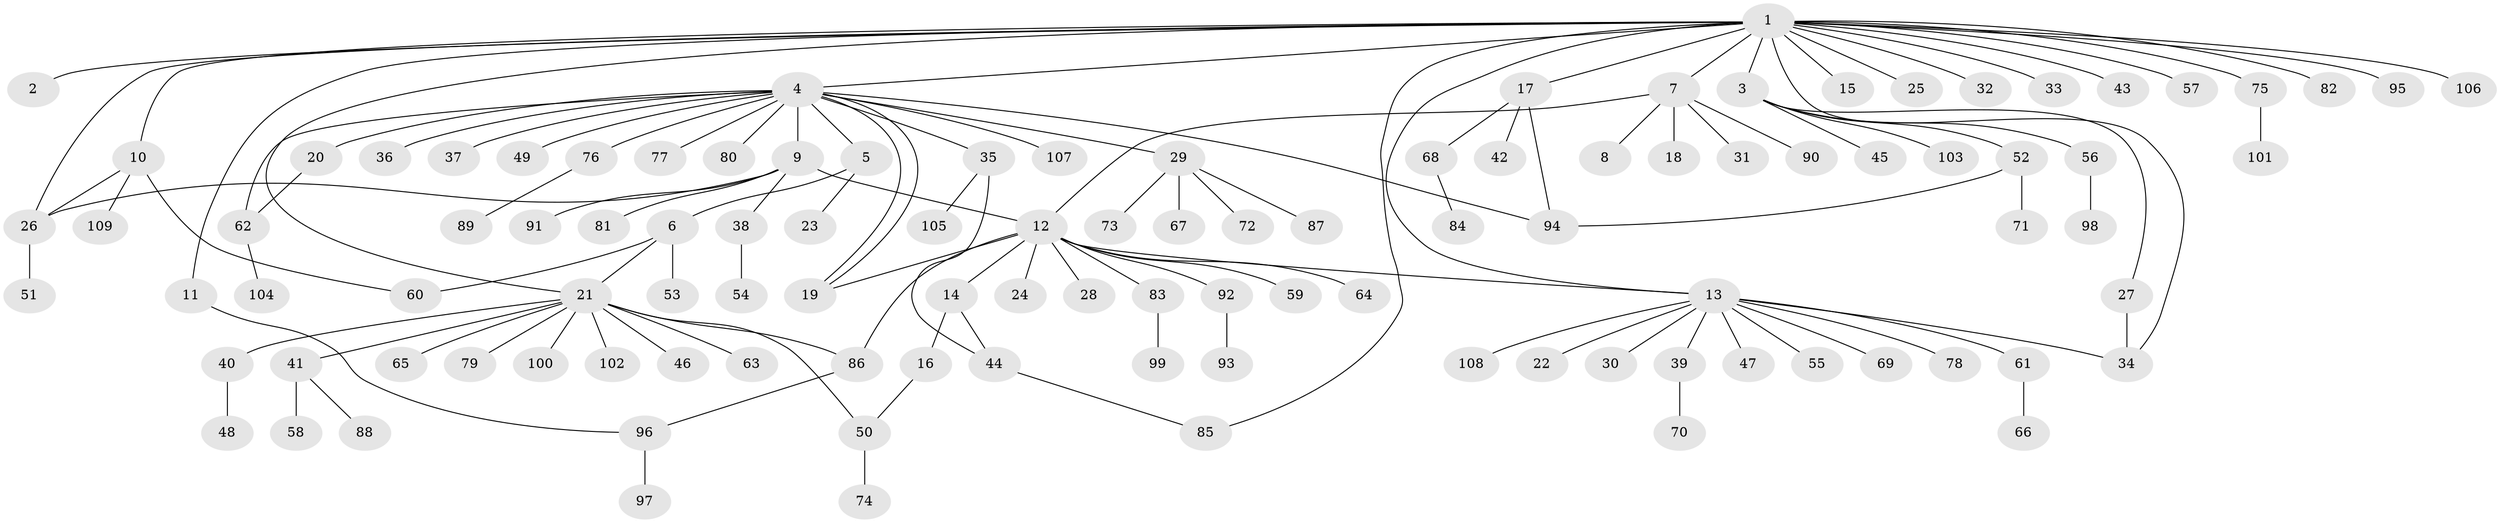 // coarse degree distribution, {11: 0.030303030303030304, 1: 0.6363636363636364, 4: 0.06060606060606061, 20: 0.015151515151515152, 3: 0.13636363636363635, 2: 0.09090909090909091, 10: 0.015151515151515152, 13: 0.015151515151515152}
// Generated by graph-tools (version 1.1) at 2025/36/03/04/25 23:36:55]
// undirected, 109 vertices, 126 edges
graph export_dot {
  node [color=gray90,style=filled];
  1;
  2;
  3;
  4;
  5;
  6;
  7;
  8;
  9;
  10;
  11;
  12;
  13;
  14;
  15;
  16;
  17;
  18;
  19;
  20;
  21;
  22;
  23;
  24;
  25;
  26;
  27;
  28;
  29;
  30;
  31;
  32;
  33;
  34;
  35;
  36;
  37;
  38;
  39;
  40;
  41;
  42;
  43;
  44;
  45;
  46;
  47;
  48;
  49;
  50;
  51;
  52;
  53;
  54;
  55;
  56;
  57;
  58;
  59;
  60;
  61;
  62;
  63;
  64;
  65;
  66;
  67;
  68;
  69;
  70;
  71;
  72;
  73;
  74;
  75;
  76;
  77;
  78;
  79;
  80;
  81;
  82;
  83;
  84;
  85;
  86;
  87;
  88;
  89;
  90;
  91;
  92;
  93;
  94;
  95;
  96;
  97;
  98;
  99;
  100;
  101;
  102;
  103;
  104;
  105;
  106;
  107;
  108;
  109;
  1 -- 2;
  1 -- 3;
  1 -- 4;
  1 -- 7;
  1 -- 10;
  1 -- 11;
  1 -- 13;
  1 -- 15;
  1 -- 17;
  1 -- 21;
  1 -- 25;
  1 -- 26;
  1 -- 32;
  1 -- 33;
  1 -- 34;
  1 -- 43;
  1 -- 57;
  1 -- 75;
  1 -- 82;
  1 -- 85;
  1 -- 95;
  1 -- 106;
  3 -- 27;
  3 -- 45;
  3 -- 52;
  3 -- 56;
  3 -- 103;
  4 -- 5;
  4 -- 9;
  4 -- 19;
  4 -- 19;
  4 -- 20;
  4 -- 29;
  4 -- 35;
  4 -- 36;
  4 -- 37;
  4 -- 49;
  4 -- 62;
  4 -- 76;
  4 -- 77;
  4 -- 80;
  4 -- 94;
  4 -- 107;
  5 -- 6;
  5 -- 23;
  6 -- 21;
  6 -- 53;
  6 -- 60;
  7 -- 8;
  7 -- 12;
  7 -- 18;
  7 -- 31;
  7 -- 90;
  9 -- 12;
  9 -- 26;
  9 -- 38;
  9 -- 81;
  9 -- 91;
  10 -- 26;
  10 -- 60;
  10 -- 109;
  11 -- 96;
  12 -- 13;
  12 -- 14;
  12 -- 19;
  12 -- 24;
  12 -- 28;
  12 -- 59;
  12 -- 64;
  12 -- 83;
  12 -- 86;
  12 -- 92;
  13 -- 22;
  13 -- 30;
  13 -- 34;
  13 -- 39;
  13 -- 47;
  13 -- 55;
  13 -- 61;
  13 -- 69;
  13 -- 78;
  13 -- 108;
  14 -- 16;
  14 -- 44;
  16 -- 50;
  17 -- 42;
  17 -- 68;
  17 -- 94;
  20 -- 62;
  21 -- 40;
  21 -- 41;
  21 -- 46;
  21 -- 50;
  21 -- 63;
  21 -- 65;
  21 -- 79;
  21 -- 86;
  21 -- 100;
  21 -- 102;
  26 -- 51;
  27 -- 34;
  29 -- 67;
  29 -- 72;
  29 -- 73;
  29 -- 87;
  35 -- 44;
  35 -- 105;
  38 -- 54;
  39 -- 70;
  40 -- 48;
  41 -- 58;
  41 -- 88;
  44 -- 85;
  50 -- 74;
  52 -- 71;
  52 -- 94;
  56 -- 98;
  61 -- 66;
  62 -- 104;
  68 -- 84;
  75 -- 101;
  76 -- 89;
  83 -- 99;
  86 -- 96;
  92 -- 93;
  96 -- 97;
}
